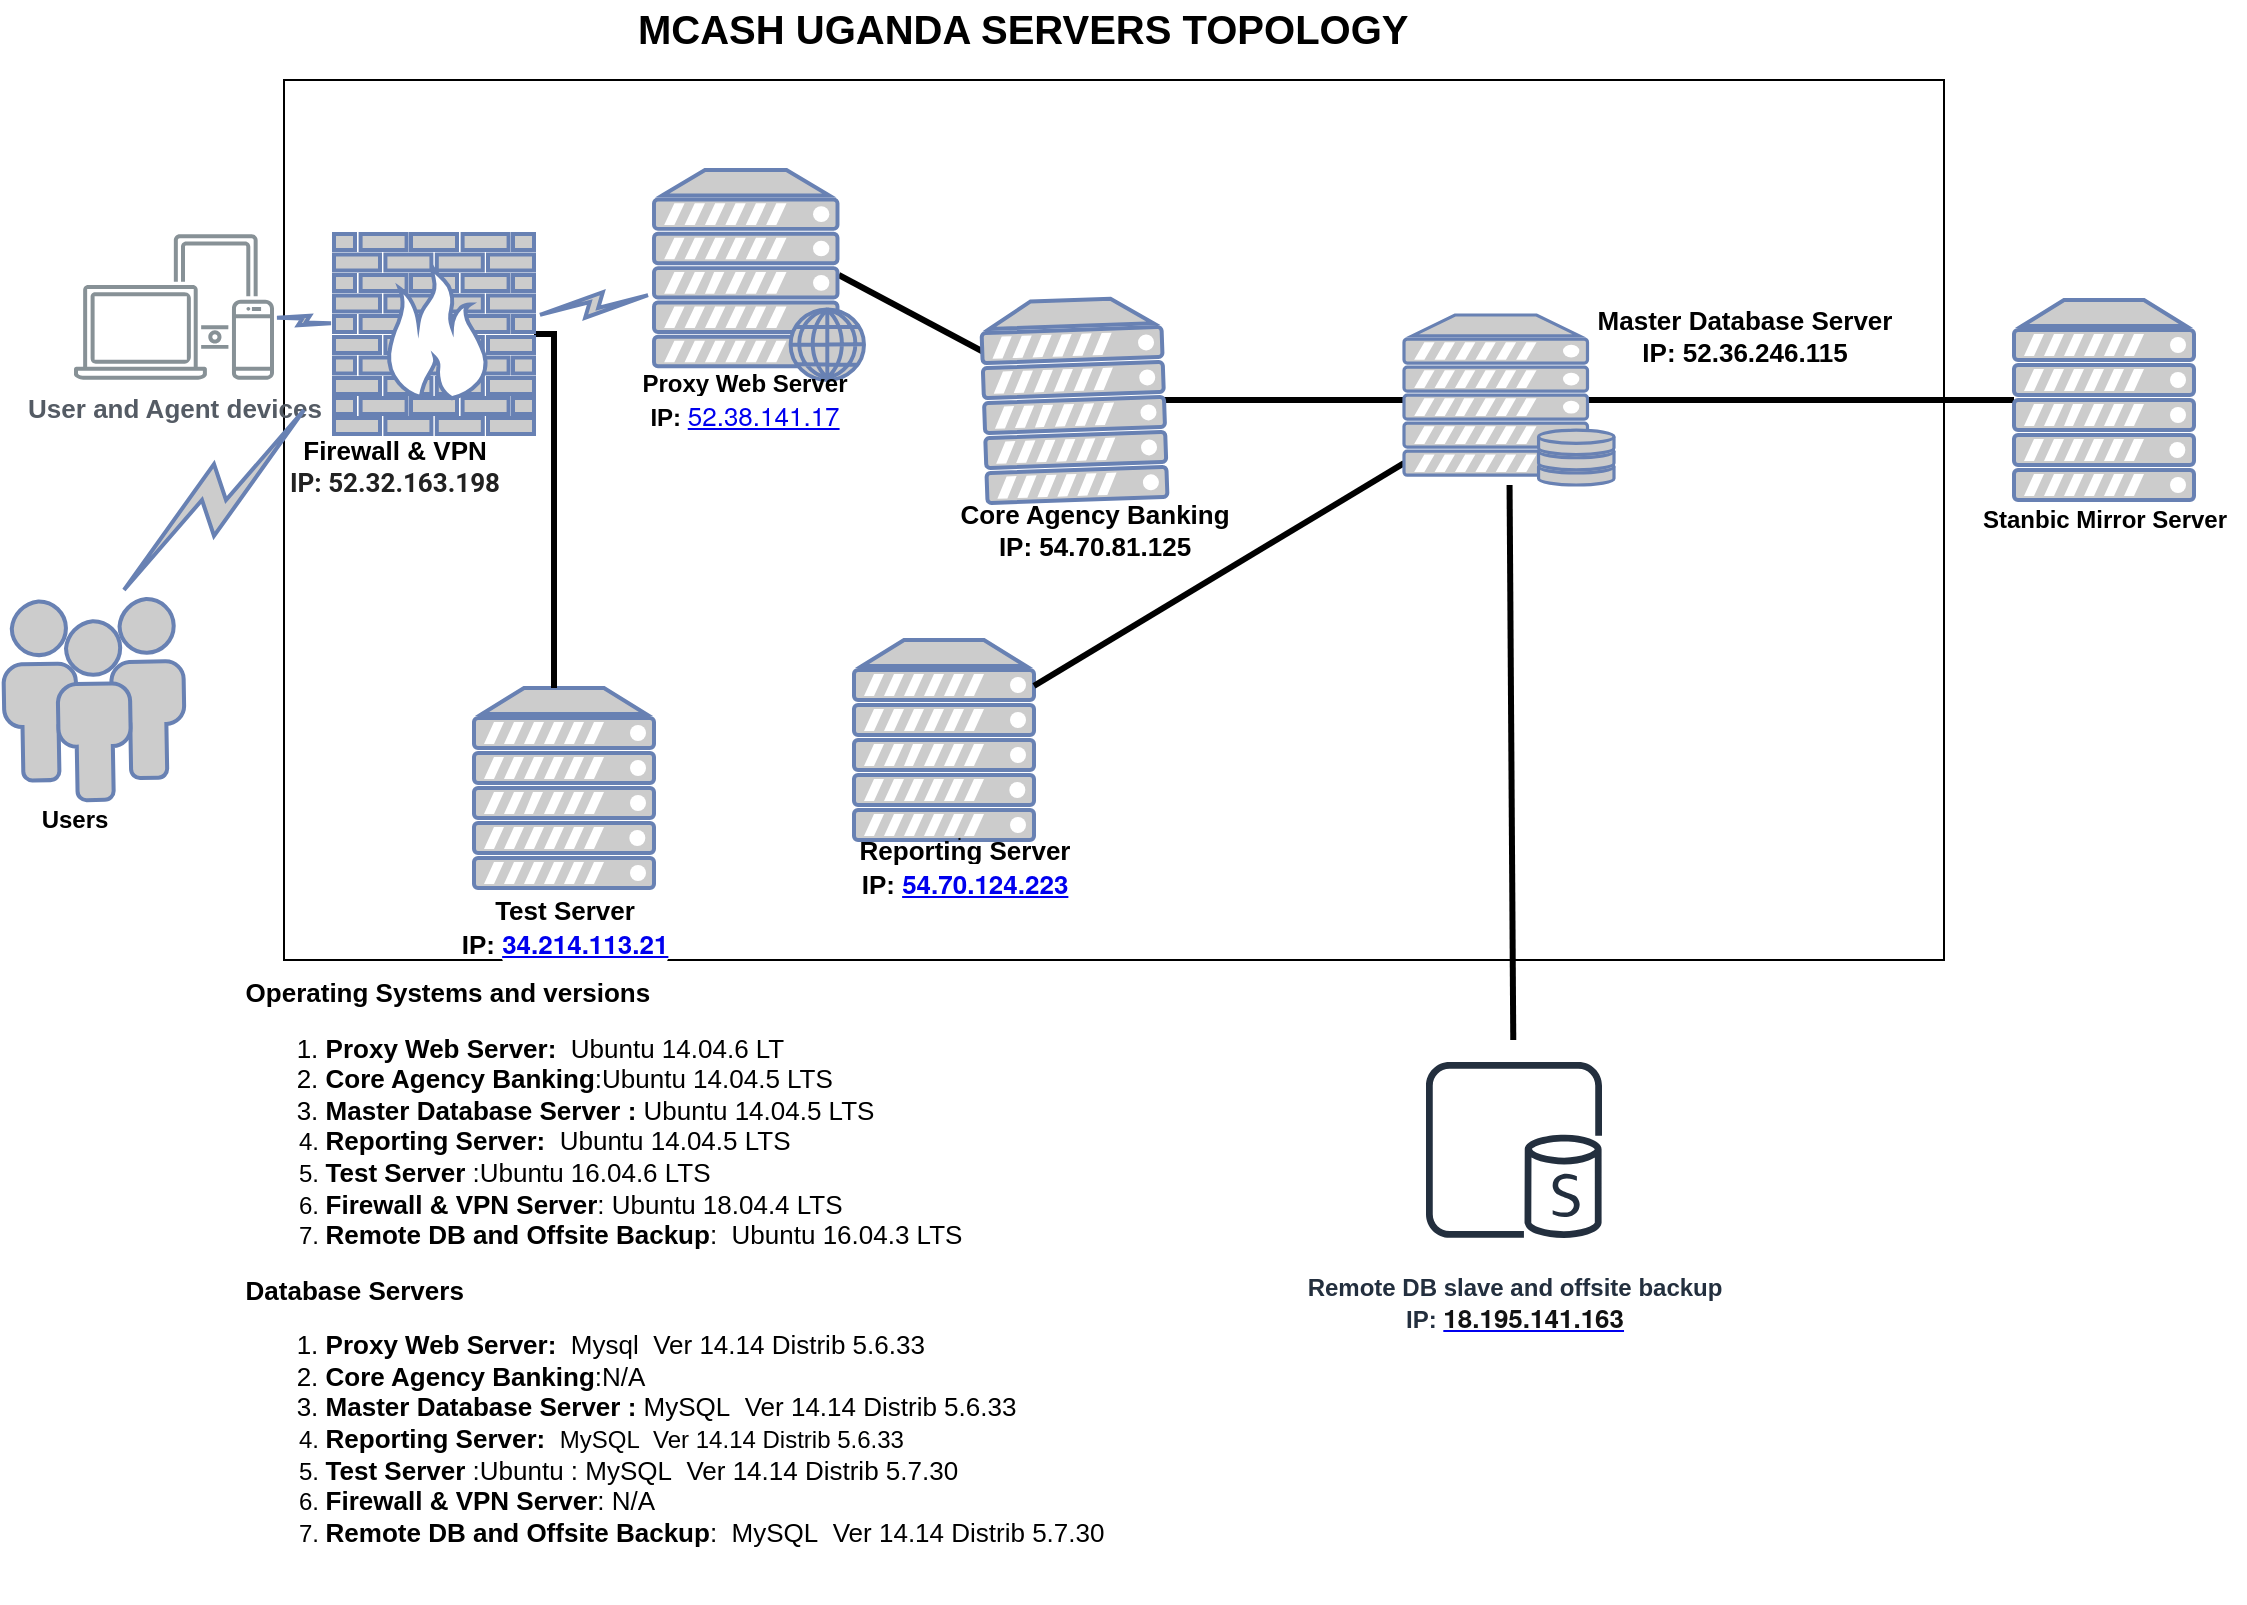 <mxfile version="13.5.4" type="github">
  <diagram id="l2aKFoh6-Bn0gOPZ2l0T" name="Page-1">
    <mxGraphModel dx="868" dy="433" grid="1" gridSize="10" guides="1" tooltips="1" connect="1" arrows="1" fold="1" page="1" pageScale="1" pageWidth="1169" pageHeight="827" background="none" math="0" shadow="0">
      <root>
        <mxCell id="0" />
        <mxCell id="1" parent="0" />
        <mxCell id="IGD-j1G_IqfU7hNhVimZ-64" value="" style="rounded=0;whiteSpace=wrap;html=1;" parent="1" vertex="1">
          <mxGeometry x="145" y="80" width="830" height="440" as="geometry" />
        </mxCell>
        <mxCell id="mpq5AgpwV83IM184FDqD-40" value="MCASH UGANDA SERVERS TOPOLOGY" style="text;html=1;resizable=1;points=[];autosize=0;align=left;verticalAlign=top;spacingTop=-4;fontSize=20;fontStyle=1" parent="1" vertex="1">
          <mxGeometry x="320" y="40" width="580" height="30" as="geometry" />
        </mxCell>
        <mxCell id="IGD-j1G_IqfU7hNhVimZ-35" style="rounded=0;orthogonalLoop=1;jettySize=auto;html=1;endArrow=none;endFill=0;exitX=0.88;exitY=0.5;exitDx=0;exitDy=0;exitPerimeter=0;strokeWidth=3;" parent="1" source="IGD-j1G_IqfU7hNhVimZ-1" target="IGD-j1G_IqfU7hNhVimZ-4" edge="1">
          <mxGeometry relative="1" as="geometry" />
        </mxCell>
        <object label="" id="IGD-j1G_IqfU7hNhVimZ-1">
          <mxCell style="fontColor=#0066CC;verticalAlign=top;verticalLabelPosition=bottom;labelPosition=center;align=center;html=1;outlineConnect=0;fillColor=#CCCCCC;strokeColor=#6881B3;gradientColor=none;gradientDirection=north;strokeWidth=2;shape=mxgraph.networks.web_server;" parent="1" vertex="1">
            <mxGeometry x="330" y="125" width="105" height="105" as="geometry" />
          </mxCell>
        </object>
        <mxCell id="IGD-j1G_IqfU7hNhVimZ-2" value="" style="fontColor=#0066CC;verticalAlign=top;verticalLabelPosition=bottom;labelPosition=center;align=center;html=1;outlineConnect=0;fillColor=#CCCCCC;strokeColor=#6881B3;gradientColor=none;gradientDirection=north;strokeWidth=2;shape=mxgraph.networks.users;rotation=-1;" parent="1" vertex="1">
          <mxGeometry x="5" y="340" width="90" height="100" as="geometry" />
        </mxCell>
        <mxCell id="IGD-j1G_IqfU7hNhVimZ-36" style="edgeStyle=none;rounded=0;orthogonalLoop=1;jettySize=auto;html=1;endArrow=none;endFill=0;strokeWidth=3;" parent="1" source="IGD-j1G_IqfU7hNhVimZ-4" target="IGD-j1G_IqfU7hNhVimZ-29" edge="1">
          <mxGeometry relative="1" as="geometry" />
        </mxCell>
        <mxCell id="IGD-j1G_IqfU7hNhVimZ-4" value="" style="fontColor=#0066CC;verticalAlign=top;verticalLabelPosition=bottom;labelPosition=center;align=center;html=1;outlineConnect=0;fillColor=#CCCCCC;strokeColor=#6881B3;gradientColor=none;gradientDirection=north;strokeWidth=2;shape=mxgraph.networks.server;rotation=-2;" parent="1" vertex="1">
          <mxGeometry x="495" y="190" width="90" height="100" as="geometry" />
        </mxCell>
        <mxCell id="IGD-j1G_IqfU7hNhVimZ-5" value="" style="fontColor=#0066CC;verticalAlign=top;verticalLabelPosition=bottom;labelPosition=center;align=center;html=1;outlineConnect=0;fillColor=#CCCCCC;strokeColor=#6881B3;gradientColor=none;gradientDirection=north;strokeWidth=2;shape=mxgraph.networks.server;" parent="1" vertex="1">
          <mxGeometry x="430" y="360" width="90" height="100" as="geometry" />
        </mxCell>
        <mxCell id="IGD-j1G_IqfU7hNhVimZ-7" value="&lt;b&gt;&lt;font style=&quot;font-size: 13px&quot;&gt;User and Agent devices&lt;/font&gt;&lt;/b&gt;" style="outlineConnect=0;gradientColor=none;fontColor=#545B64;strokeColor=none;fillColor=#879196;dashed=0;verticalLabelPosition=bottom;verticalAlign=top;align=center;html=1;fontSize=12;fontStyle=0;aspect=fixed;shape=mxgraph.aws4.illustration_devices;pointerEvents=1" parent="1" vertex="1">
          <mxGeometry x="40" y="157" width="100" height="73" as="geometry" />
        </mxCell>
        <mxCell id="IGD-j1G_IqfU7hNhVimZ-38" style="edgeStyle=none;rounded=0;orthogonalLoop=1;jettySize=auto;html=1;endArrow=none;endFill=0;strokeWidth=3;" parent="1" source="IGD-j1G_IqfU7hNhVimZ-29" target="IGD-j1G_IqfU7hNhVimZ-5" edge="1">
          <mxGeometry relative="1" as="geometry" />
        </mxCell>
        <mxCell id="IGD-j1G_IqfU7hNhVimZ-41" style="edgeStyle=none;rounded=0;orthogonalLoop=1;jettySize=auto;html=1;endArrow=none;endFill=0;exitX=0.88;exitY=0.5;exitDx=0;exitDy=0;exitPerimeter=0;strokeWidth=3;" parent="1" source="IGD-j1G_IqfU7hNhVimZ-29" target="IGD-j1G_IqfU7hNhVimZ-40" edge="1">
          <mxGeometry relative="1" as="geometry" />
        </mxCell>
        <mxCell id="IGD-j1G_IqfU7hNhVimZ-61" style="edgeStyle=none;rounded=0;orthogonalLoop=1;jettySize=auto;html=1;endArrow=none;endFill=0;strokeWidth=3;" parent="1" source="IGD-j1G_IqfU7hNhVimZ-29" target="IGD-j1G_IqfU7hNhVimZ-59" edge="1">
          <mxGeometry relative="1" as="geometry" />
        </mxCell>
        <mxCell id="IGD-j1G_IqfU7hNhVimZ-29" value="" style="fontColor=#0066CC;verticalAlign=top;verticalLabelPosition=bottom;labelPosition=center;align=center;html=1;outlineConnect=0;fillColor=#CCCCCC;strokeColor=#6881B3;gradientColor=none;gradientDirection=north;strokeWidth=2;shape=mxgraph.networks.server_storage;" parent="1" vertex="1">
          <mxGeometry x="705" y="197.5" width="105" height="85" as="geometry" />
        </mxCell>
        <mxCell id="IGD-j1G_IqfU7hNhVimZ-33" value="" style="html=1;outlineConnect=0;fillColor=#CCCCCC;strokeColor=#6881B3;gradientColor=none;gradientDirection=north;strokeWidth=2;shape=mxgraph.networks.comm_link_edge;html=1;" parent="1" source="IGD-j1G_IqfU7hNhVimZ-53" target="IGD-j1G_IqfU7hNhVimZ-1" edge="1">
          <mxGeometry width="100" height="100" relative="1" as="geometry">
            <mxPoint x="140" y="260" as="sourcePoint" />
            <mxPoint x="240" y="160" as="targetPoint" />
          </mxGeometry>
        </mxCell>
        <mxCell id="IGD-j1G_IqfU7hNhVimZ-34" value="" style="html=1;outlineConnect=0;fillColor=#CCCCCC;strokeColor=#6881B3;gradientColor=none;gradientDirection=north;strokeWidth=2;shape=mxgraph.networks.comm_link_edge;html=1;" parent="1" edge="1">
          <mxGeometry width="100" height="100" relative="1" as="geometry">
            <mxPoint x="60" y="340" as="sourcePoint" />
            <mxPoint x="160" y="240" as="targetPoint" />
          </mxGeometry>
        </mxCell>
        <mxCell id="IGD-j1G_IqfU7hNhVimZ-39" value="" style="fontColor=#0066CC;verticalAlign=top;verticalLabelPosition=bottom;labelPosition=center;align=center;html=1;outlineConnect=0;fillColor=#CCCCCC;strokeColor=#6881B3;gradientColor=none;gradientDirection=north;strokeWidth=2;shape=mxgraph.networks.server;" parent="1" vertex="1">
          <mxGeometry x="240" y="384" width="90" height="100" as="geometry" />
        </mxCell>
        <mxCell id="IGD-j1G_IqfU7hNhVimZ-40" value="" style="fontColor=#0066CC;verticalAlign=top;verticalLabelPosition=bottom;labelPosition=center;align=center;html=1;outlineConnect=0;fillColor=#CCCCCC;strokeColor=#6881B3;gradientColor=none;gradientDirection=north;strokeWidth=2;shape=mxgraph.networks.server;" parent="1" vertex="1">
          <mxGeometry x="1010" y="190" width="90" height="100" as="geometry" />
        </mxCell>
        <mxCell id="IGD-j1G_IqfU7hNhVimZ-43" value="&lt;b&gt;Proxy Web Server&lt;br&gt;IP:&amp;nbsp;&lt;/b&gt;&lt;a style=&quot;border-radius: 2px ; padding: 0px ; cursor: pointer ; background-color: rgb(255 , 255 , 255) ; font-family: &amp;#34;helvetica neue&amp;#34; , &amp;#34;roboto&amp;#34; , &amp;#34;arial&amp;#34; , sans-serif ; font-size: 13px&quot;&gt;52.38.141.17&lt;/a&gt;&lt;b&gt;&lt;br&gt;&lt;/b&gt;" style="text;html=1;resizable=0;autosize=1;align=center;verticalAlign=middle;points=[];fillColor=none;strokeColor=none;rounded=0;" parent="1" vertex="1">
          <mxGeometry x="315" y="225" width="120" height="30" as="geometry" />
        </mxCell>
        <mxCell id="IGD-j1G_IqfU7hNhVimZ-44" value="&lt;font&gt;&lt;span style=&quot;font-size: 13px&quot;&gt;&lt;b&gt;Core Agency Banking&lt;/b&gt;&lt;/span&gt;&lt;br&gt;&lt;span style=&quot;font-size: 13px&quot;&gt;&lt;b&gt;IP: 54.70.81.125&lt;/b&gt;&lt;/span&gt;&lt;br&gt;&lt;/font&gt;" style="text;html=1;resizable=0;autosize=1;align=center;verticalAlign=middle;points=[];fillColor=none;strokeColor=none;rounded=0;" parent="1" vertex="1">
          <mxGeometry x="475" y="290" width="150" height="30" as="geometry" />
        </mxCell>
        <mxCell id="IGD-j1G_IqfU7hNhVimZ-45" value="&lt;font&gt;&lt;span style=&quot;font-size: 13px&quot;&gt;&lt;b&gt;Master Database Server&lt;/b&gt;&lt;/span&gt;&lt;br&gt;&lt;span style=&quot;font-size: 13px&quot;&gt;&lt;b&gt;IP: 52.36.246.115&lt;/b&gt;&lt;/span&gt;&lt;br&gt;&lt;/font&gt;" style="text;html=1;resizable=0;autosize=1;align=center;verticalAlign=middle;points=[];fillColor=none;strokeColor=none;rounded=0;" parent="1" vertex="1">
          <mxGeometry x="795" y="192.5" width="160" height="30" as="geometry" />
        </mxCell>
        <mxCell id="IGD-j1G_IqfU7hNhVimZ-58" style="edgeStyle=none;rounded=0;orthogonalLoop=1;jettySize=auto;html=1;endArrow=none;endFill=0;" parent="1" source="IGD-j1G_IqfU7hNhVimZ-47" target="IGD-j1G_IqfU7hNhVimZ-5" edge="1">
          <mxGeometry relative="1" as="geometry" />
        </mxCell>
        <mxCell id="IGD-j1G_IqfU7hNhVimZ-47" value="&lt;b&gt;&lt;font style=&quot;font-size: 13px&quot;&gt;Reporting Server&lt;br&gt;IP:&amp;nbsp;&lt;/font&gt;&lt;a style=&quot;border-radius: 2px ; padding: 0px ; cursor: pointer ; background-color: rgb(255 , 255 , 255) ; font-family: &amp;#34;helvetica neue&amp;#34; , &amp;#34;roboto&amp;#34; , &amp;#34;arial&amp;#34; , sans-serif ; font-size: 13px&quot;&gt;54.70.124.223&lt;/a&gt;&lt;font style=&quot;font-size: 13px&quot;&gt;&lt;br&gt;&lt;/font&gt;&lt;/b&gt;" style="text;html=1;resizable=0;autosize=1;align=center;verticalAlign=middle;points=[];fillColor=none;strokeColor=none;rounded=0;" parent="1" vertex="1">
          <mxGeometry x="425" y="459" width="120" height="30" as="geometry" />
        </mxCell>
        <mxCell id="IGD-j1G_IqfU7hNhVimZ-48" value="&lt;b&gt;&lt;font style=&quot;font-size: 13px&quot;&gt;Test Server&lt;br&gt;IP:&amp;nbsp;&lt;/font&gt;&lt;a style=&quot;border-radius: 2px ; padding: 0px ; cursor: pointer ; background-color: rgb(255 , 255 , 255) ; font-family: &amp;#34;helvetica neue&amp;#34; , &amp;#34;roboto&amp;#34; , &amp;#34;arial&amp;#34; , sans-serif ; font-size: 13px&quot;&gt;34.214.113.21&lt;/a&gt;&lt;font style=&quot;font-size: 13px&quot;&gt;&lt;br&gt;&lt;/font&gt;&lt;/b&gt;" style="text;html=1;resizable=0;autosize=1;align=center;verticalAlign=middle;points=[];fillColor=none;strokeColor=none;rounded=0;" parent="1" vertex="1">
          <mxGeometry x="225" y="489" width="120" height="30" as="geometry" />
        </mxCell>
        <mxCell id="IGD-j1G_IqfU7hNhVimZ-50" value="&lt;b&gt;Stanbic Mirror Server&lt;/b&gt;" style="text;html=1;resizable=0;autosize=1;align=center;verticalAlign=middle;points=[];fillColor=none;strokeColor=none;rounded=0;" parent="1" vertex="1">
          <mxGeometry x="985" y="290" width="140" height="20" as="geometry" />
        </mxCell>
        <mxCell id="SlYpoQaHAeAHpSV458Y5-4" style="edgeStyle=orthogonalEdgeStyle;rounded=0;orthogonalLoop=1;jettySize=auto;html=1;endArrow=none;endFill=0;strokeWidth=3;" edge="1" parent="1" source="IGD-j1G_IqfU7hNhVimZ-53" target="IGD-j1G_IqfU7hNhVimZ-39">
          <mxGeometry relative="1" as="geometry">
            <Array as="points">
              <mxPoint x="280" y="207" />
            </Array>
          </mxGeometry>
        </mxCell>
        <mxCell id="IGD-j1G_IqfU7hNhVimZ-53" value="" style="fontColor=#0066CC;verticalAlign=top;verticalLabelPosition=bottom;labelPosition=center;align=center;html=1;outlineConnect=0;fillColor=#CCCCCC;strokeColor=#6881B3;gradientColor=none;gradientDirection=north;strokeWidth=2;shape=mxgraph.networks.firewall;" parent="1" vertex="1">
          <mxGeometry x="170" y="157" width="100" height="100" as="geometry" />
        </mxCell>
        <mxCell id="IGD-j1G_IqfU7hNhVimZ-55" value="" style="html=1;outlineConnect=0;fillColor=#CCCCCC;strokeColor=#6881B3;gradientColor=none;gradientDirection=north;strokeWidth=2;shape=mxgraph.networks.comm_link_edge;html=1;" parent="1" source="IGD-j1G_IqfU7hNhVimZ-7" target="IGD-j1G_IqfU7hNhVimZ-53" edge="1">
          <mxGeometry width="100" height="100" relative="1" as="geometry">
            <mxPoint x="105" y="192.466" as="sourcePoint" />
            <mxPoint x="220" y="213.086" as="targetPoint" />
          </mxGeometry>
        </mxCell>
        <mxCell id="IGD-j1G_IqfU7hNhVimZ-59" value="&lt;b&gt;Remote DB slave and offsite backup&lt;br&gt;IP:&amp;nbsp;&lt;/b&gt;&lt;a style=&quot;border-radius: 2px ; padding: 0px ; cursor: pointer ; background-color: rgb(255 , 255 , 255) ; font-family: &amp;#34;helvetica neue&amp;#34; , &amp;#34;roboto&amp;#34; , &amp;#34;arial&amp;#34; , sans-serif ; font-size: 13px&quot;&gt;&lt;font color=&quot;#121212&quot;&gt;&lt;b&gt;18.195.141.163&lt;/b&gt;&lt;/font&gt;&lt;/a&gt;&lt;b&gt;&lt;br&gt;&lt;/b&gt;" style="outlineConnect=0;fontColor=#232F3E;gradientColor=none;strokeColor=#232F3E;fillColor=#ffffff;dashed=0;verticalLabelPosition=bottom;verticalAlign=top;align=center;html=1;fontSize=12;fontStyle=0;aspect=fixed;shape=mxgraph.aws4.resourceIcon;resIcon=mxgraph.aws4.sql_replica;" parent="1" vertex="1">
          <mxGeometry x="705" y="560" width="110" height="110" as="geometry" />
        </mxCell>
        <mxCell id="IGD-j1G_IqfU7hNhVimZ-62" value="Users" style="text;html=1;resizable=0;autosize=1;align=center;verticalAlign=middle;points=[];fillColor=none;strokeColor=none;rounded=0;fontStyle=1" parent="1" vertex="1">
          <mxGeometry x="15" y="440" width="50" height="20" as="geometry" />
        </mxCell>
        <mxCell id="IGD-j1G_IqfU7hNhVimZ-63" value="&lt;font&gt;&lt;span style=&quot;font-size: 13px&quot;&gt;Firewall &amp;amp; VPN&lt;/span&gt;&lt;br&gt;&lt;span style=&quot;color: rgb(34 , 34 , 34) ; font-family: &amp;#34;roboto&amp;#34; , &amp;#34;arial&amp;#34; , sans-serif ; text-align: left ; background-color: rgb(255 , 255 , 255)&quot;&gt;&lt;font style=&quot;font-size: 13px&quot;&gt;IP: 52.32.163.198&lt;/font&gt;&lt;/span&gt;&lt;br&gt;&lt;/font&gt;" style="text;html=1;resizable=0;autosize=1;align=center;verticalAlign=middle;points=[];fillColor=none;strokeColor=none;rounded=0;fontStyle=1" parent="1" vertex="1">
          <mxGeometry x="140" y="257.5" width="120" height="30" as="geometry" />
        </mxCell>
        <mxCell id="SlYpoQaHAeAHpSV458Y5-6" value="&lt;div style=&quot;text-align: left&quot;&gt;&lt;div&gt;&lt;span style=&quot;font-size: 13px&quot;&gt;&lt;b&gt;Operating Systems and versions&lt;/b&gt;&lt;/span&gt;&lt;/div&gt;&lt;ol&gt;&lt;li style=&quot;font-size: 13px&quot;&gt;&lt;font style=&quot;font-size: 13px&quot;&gt;&lt;b&gt;Proxy Web Server:&amp;nbsp;&lt;/b&gt;&lt;span&gt;&amp;nbsp;Ubuntu 14.04.6 LT&lt;/span&gt;&lt;/font&gt;&lt;/li&gt;&lt;li style=&quot;font-size: 13px&quot;&gt;&lt;font style=&quot;font-size: 13px&quot;&gt;&lt;b&gt;Core Agency Banking&lt;/b&gt;&lt;span&gt;:Ubuntu 14.04.5 LTS&lt;/span&gt;&lt;/font&gt;&lt;/li&gt;&lt;li style=&quot;font-size: 13px&quot;&gt;&lt;font style=&quot;font-size: 13px&quot;&gt;&lt;b&gt;Master Database Server :&lt;/b&gt;&amp;nbsp;&lt;/font&gt;&lt;span&gt;Ubuntu 14.04.5 LTS&lt;/span&gt;&lt;/li&gt;&lt;li&gt;&lt;span style=&quot;font-size: 13px&quot;&gt;&lt;b&gt;Reporting Server:&lt;/b&gt;&amp;nbsp;&lt;/span&gt;&lt;span style=&quot;font-size: 13px&quot;&gt;&amp;nbsp;Ubuntu 14.04.5 LTS&lt;/span&gt;&lt;/li&gt;&lt;li&gt;&lt;span style=&quot;font-size: 13px&quot;&gt;&lt;b&gt;Test Server&lt;/b&gt; :Ubuntu 16.04.6 LTS&lt;/span&gt;&lt;br&gt;&lt;/li&gt;&lt;li&gt;&lt;span style=&quot;font-size: 13px&quot;&gt;&lt;b&gt;Firewall &amp;amp; VPN Server&lt;/b&gt;:&amp;nbsp;&lt;/span&gt;&lt;span style=&quot;font-size: 13px&quot;&gt;Ubuntu 18.04.4 LTS&lt;/span&gt;&lt;/li&gt;&lt;li&gt;&lt;span style=&quot;font-size: 13px&quot;&gt;&lt;b&gt;Remote DB and Offsite Backup&lt;/b&gt;:&amp;nbsp;&amp;nbsp;Ubuntu 16.04.3 LTS&lt;/span&gt;&lt;/li&gt;&lt;/ol&gt;&lt;/div&gt;&lt;div style=&quot;text-align: left ; font-size: 13px&quot;&gt;&lt;font style=&quot;font-size: 13px&quot;&gt;&lt;span&gt;&lt;b&gt;Database Servers&lt;/b&gt;&lt;/span&gt;&lt;/font&gt;&lt;/div&gt;&lt;div style=&quot;text-align: left&quot;&gt;&lt;ol&gt;&lt;li style=&quot;font-size: 13px&quot;&gt;&lt;b&gt;Proxy Web Server:&amp;nbsp;&lt;/b&gt;&amp;nbsp;Mysql&amp;nbsp; Ver 14.14 Distrib 5.6.33&lt;/li&gt;&lt;li style=&quot;font-size: 13px&quot;&gt;&lt;b&gt;Core Agency Banking&lt;/b&gt;:N/A&lt;/li&gt;&lt;li style=&quot;font-size: 13px&quot;&gt;&lt;b&gt;Master Database Server :&lt;/b&gt;&amp;nbsp;MySQL&amp;nbsp; Ver 14.14 Distrib 5.6.33&lt;/li&gt;&lt;li style=&quot;font-size: 12px&quot;&gt;&lt;span style=&quot;font-size: 13px&quot;&gt;&lt;b&gt;Reporting Server:&lt;/b&gt;&amp;nbsp;&lt;/span&gt;&lt;span style=&quot;font-size: 13px&quot;&gt;&amp;nbsp;&lt;/span&gt;MySQL&amp;nbsp; Ver 14.14 Distrib 5.6.33&lt;/li&gt;&lt;li&gt;&lt;span style=&quot;font-size: 13px&quot;&gt;&lt;b&gt;Test Server&lt;/b&gt;&amp;nbsp;:Ubuntu :&amp;nbsp;MySQL&amp;nbsp; Ver 14.14 Distrib 5.7.30&lt;/span&gt;&lt;br&gt;&lt;/li&gt;&lt;li style=&quot;font-size: 12px&quot;&gt;&lt;span style=&quot;font-size: 13px&quot;&gt;&lt;b&gt;Firewall &amp;amp; VPN Server&lt;/b&gt;:&amp;nbsp;&lt;/span&gt;&lt;span style=&quot;font-size: 13px&quot;&gt;N/A&lt;/span&gt;&lt;/li&gt;&lt;li&gt;&lt;span style=&quot;font-size: 13px&quot;&gt;&lt;b&gt;Remote DB and Offsite Backup&lt;/b&gt;:&amp;nbsp;&amp;nbsp;MySQL&amp;nbsp; Ver 14.14 Distrib 5.7.30&lt;/span&gt;&lt;/li&gt;&lt;/ol&gt;&lt;/div&gt;&lt;div style=&quot;text-align: left ; font-size: 13px&quot;&gt;&lt;font style=&quot;font-size: 13px&quot;&gt;&lt;span&gt;&lt;br&gt;&lt;/span&gt;&lt;/font&gt;&lt;/div&gt;" style="text;html=1;resizable=0;autosize=1;align=center;verticalAlign=middle;points=[];fillColor=none;strokeColor=none;rounded=0;" vertex="1" parent="1">
          <mxGeometry x="120" y="540" width="440" height="290" as="geometry" />
        </mxCell>
      </root>
    </mxGraphModel>
  </diagram>
</mxfile>
